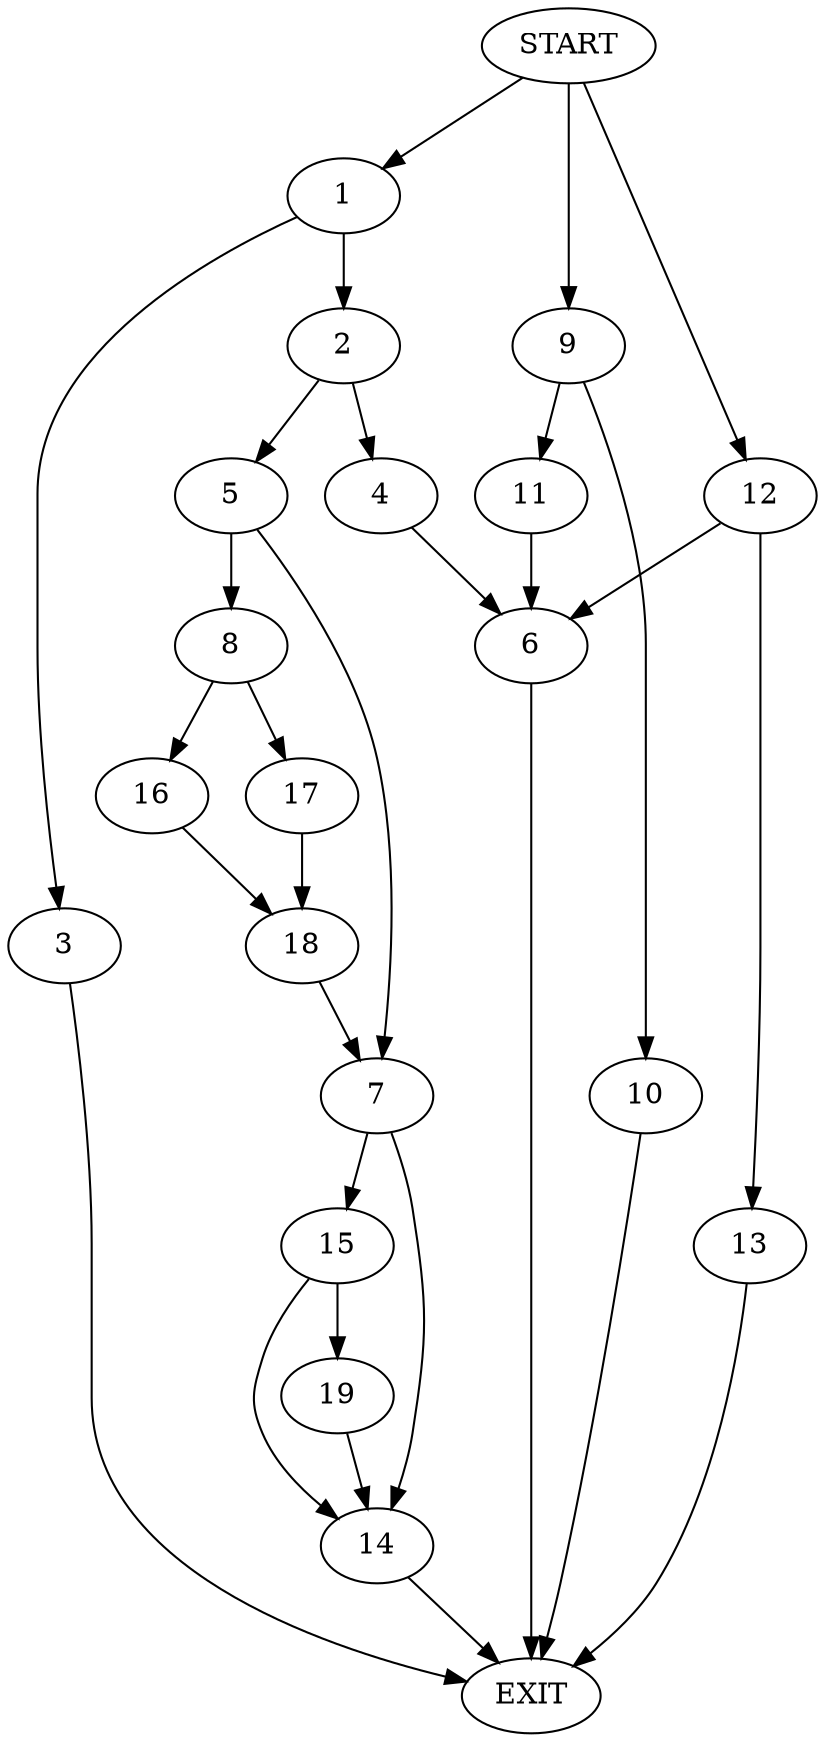 digraph {
0 [label="START"]
20 [label="EXIT"]
0 -> 1
1 -> 2
1 -> 3
3 -> 20
2 -> 4
2 -> 5
4 -> 6
5 -> 7
5 -> 8
6 -> 20
0 -> 9
9 -> 10
9 -> 11
11 -> 6
10 -> 20
0 -> 12
12 -> 6
12 -> 13
13 -> 20
7 -> 14
7 -> 15
8 -> 16
8 -> 17
16 -> 18
17 -> 18
18 -> 7
14 -> 20
15 -> 14
15 -> 19
19 -> 14
}
